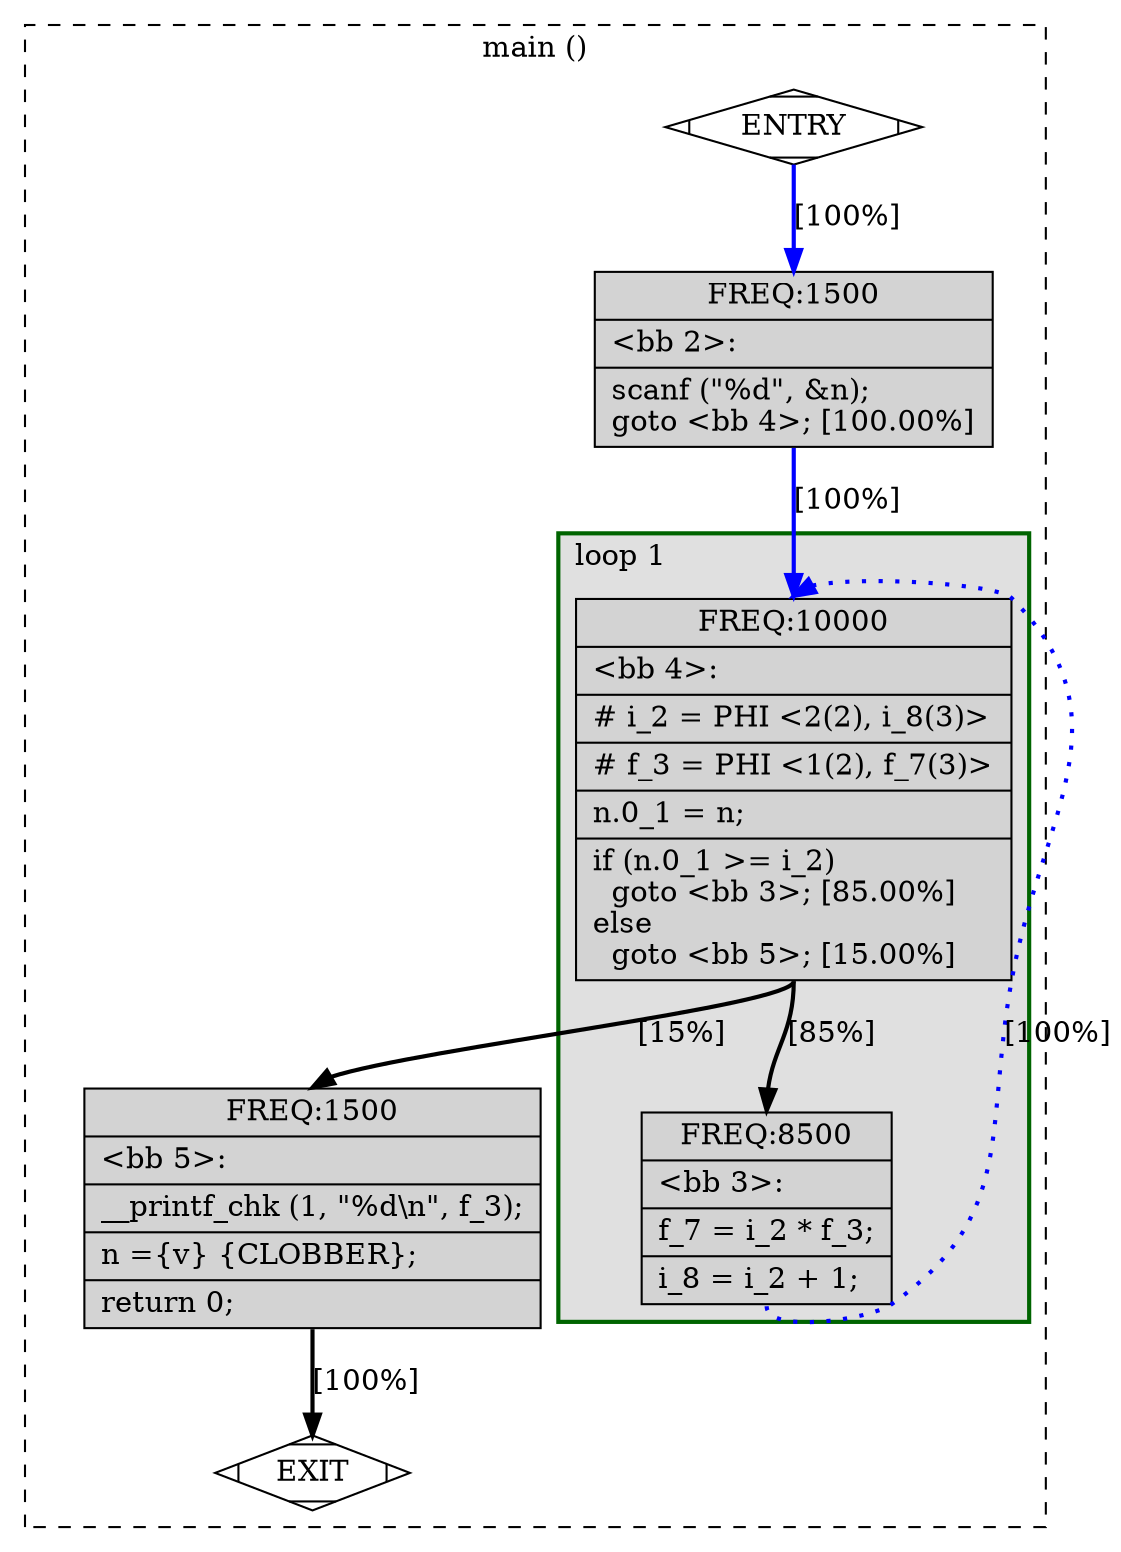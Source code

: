 digraph "main.c.112t.phiopt1" {
overlap=false;
subgraph "cluster_main" {
	style="dashed";
	color="black";
	label="main ()";
	subgraph cluster_23_1 {
	style="filled";
	color="darkgreen";
	fillcolor="grey88";
	label="loop 1";
	labeljust=l;
	penwidth=2;
	fn_23_basic_block_4 [shape=record,style=filled,fillcolor=lightgrey,label="{ FREQ:10000 |\<bb\ 4\>:\l\
|#\ i_2\ =\ PHI\ \<2(2),\ i_8(3)\>\l\
|#\ f_3\ =\ PHI\ \<1(2),\ f_7(3)\>\l\
|n.0_1\ =\ n;\l\
|if\ (n.0_1\ \>=\ i_2)\l\
\ \ goto\ \<bb\ 3\>;\ [85.00%]\l\
else\l\
\ \ goto\ \<bb\ 5\>;\ [15.00%]\l\
}"];

	fn_23_basic_block_3 [shape=record,style=filled,fillcolor=lightgrey,label="{ FREQ:8500 |\<bb\ 3\>:\l\
|f_7\ =\ i_2\ *\ f_3;\l\
|i_8\ =\ i_2\ +\ 1;\l\
}"];

	}
	fn_23_basic_block_0 [shape=Mdiamond,style=filled,fillcolor=white,label="ENTRY"];

	fn_23_basic_block_1 [shape=Mdiamond,style=filled,fillcolor=white,label="EXIT"];

	fn_23_basic_block_2 [shape=record,style=filled,fillcolor=lightgrey,label="{ FREQ:1500 |\<bb\ 2\>:\l\
|scanf\ (\"%d\",\ &n);\l\
goto\ \<bb\ 4\>;\ [100.00%]\l\
}"];

	fn_23_basic_block_5 [shape=record,style=filled,fillcolor=lightgrey,label="{ FREQ:1500 |\<bb\ 5\>:\l\
|__printf_chk\ (1,\ \"%d\\n\",\ f_3);\l\
|n\ =\{v\}\ \{CLOBBER\};\l\
|return\ 0;\l\
}"];

	fn_23_basic_block_0:s -> fn_23_basic_block_2:n [style="solid,bold",color=blue,weight=100,constraint=true, label="[100%]"];
	fn_23_basic_block_2:s -> fn_23_basic_block_4:n [style="solid,bold",color=blue,weight=100,constraint=true, label="[100%]"];
	fn_23_basic_block_3:s -> fn_23_basic_block_4:n [style="dotted,bold",color=blue,weight=10,constraint=false, label="[100%]"];
	fn_23_basic_block_4:s -> fn_23_basic_block_3:n [style="solid,bold",color=black,weight=10,constraint=true, label="[85%]"];
	fn_23_basic_block_4:s -> fn_23_basic_block_5:n [style="solid,bold",color=black,weight=10,constraint=true, label="[15%]"];
	fn_23_basic_block_5:s -> fn_23_basic_block_1:n [style="solid,bold",color=black,weight=10,constraint=true, label="[100%]"];
	fn_23_basic_block_0:s -> fn_23_basic_block_1:n [style="invis",constraint=true];
}
}
